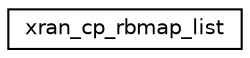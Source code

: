digraph "Graphical Class Hierarchy"
{
 // LATEX_PDF_SIZE
  edge [fontname="Helvetica",fontsize="10",labelfontname="Helvetica",labelfontsize="10"];
  node [fontname="Helvetica",fontsize="10",shape=record];
  rankdir="LR";
  Node0 [label="xran_cp_rbmap_list",height=0.2,width=0.4,color="black", fillcolor="white", style="filled",URL="$structxran__cp__rbmap__list.html",tooltip=" "];
}
